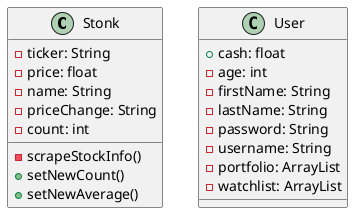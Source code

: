 @startuml core

class Stonk {
    -ticker: String
    -price: float
    -name: String
    -priceChange: String
    -count: int
    -scrapeStockInfo()
    +setNewCount()
    +setNewAverage()

}

class User {
    +cash: float
    -age: int
    -firstName: String
    -lastName: String
    -password: String
    -username: String
    -portfolio: ArrayList
    -watchlist: ArrayList
    

}

@enduml